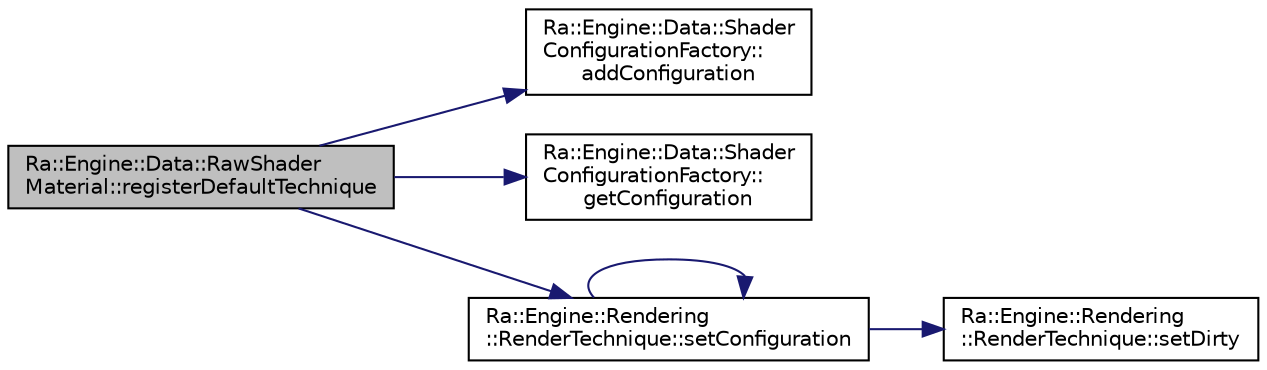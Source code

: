 digraph "Ra::Engine::Data::RawShaderMaterial::registerDefaultTechnique"
{
 // INTERACTIVE_SVG=YES
 // LATEX_PDF_SIZE
  edge [fontname="Helvetica",fontsize="10",labelfontname="Helvetica",labelfontsize="10"];
  node [fontname="Helvetica",fontsize="10",shape=record];
  rankdir="LR";
  Node1 [label="Ra::Engine::Data::RawShader\lMaterial::registerDefaultTechnique",height=0.2,width=0.4,color="black", fillcolor="grey75", style="filled", fontcolor="black",tooltip=" "];
  Node1 -> Node2 [color="midnightblue",fontsize="10",style="solid",fontname="Helvetica"];
  Node2 [label="Ra::Engine::Data::Shader\lConfigurationFactory::\laddConfiguration",height=0.2,width=0.4,color="black", fillcolor="white", style="filled",URL="$namespaceRa_1_1Engine_1_1Data_1_1ShaderConfigurationFactory.html#a00918835250fbd8bbe4deae59ecd6dde",tooltip=" "];
  Node1 -> Node3 [color="midnightblue",fontsize="10",style="solid",fontname="Helvetica"];
  Node3 [label="Ra::Engine::Data::Shader\lConfigurationFactory::\lgetConfiguration",height=0.2,width=0.4,color="black", fillcolor="white", style="filled",URL="$namespaceRa_1_1Engine_1_1Data_1_1ShaderConfigurationFactory.html#a0ecc004c00bff945aae8b673a738909f",tooltip=" "];
  Node1 -> Node4 [color="midnightblue",fontsize="10",style="solid",fontname="Helvetica"];
  Node4 [label="Ra::Engine::Rendering\l::RenderTechnique::setConfiguration",height=0.2,width=0.4,color="black", fillcolor="white", style="filled",URL="$classRa_1_1Engine_1_1Rendering_1_1RenderTechnique.html#a2b058b0fe2f9c2496b7805e0d5b15452",tooltip=" "];
  Node4 -> Node4 [color="midnightblue",fontsize="10",style="solid",fontname="Helvetica"];
  Node4 -> Node5 [color="midnightblue",fontsize="10",style="solid",fontname="Helvetica"];
  Node5 [label="Ra::Engine::Rendering\l::RenderTechnique::setDirty",height=0.2,width=0.4,color="black", fillcolor="white", style="filled",URL="$classRa_1_1Engine_1_1Rendering_1_1RenderTechnique.html#af3b58075507144820fe06f6a129b0107",tooltip=" "];
}
